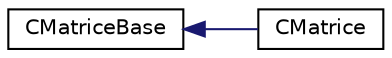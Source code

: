 digraph "Graphical Class Hierarchy"
{
 // LATEX_PDF_SIZE
  edge [fontname="Helvetica",fontsize="10",labelfontname="Helvetica",labelfontsize="10"];
  node [fontname="Helvetica",fontsize="10",shape=record];
  rankdir="LR";
  Node0 [label="CMatriceBase",height=0.2,width=0.4,color="black", fillcolor="white", style="filled",URL="$classCMatriceBase.html",tooltip=" "];
  Node0 -> Node1 [dir="back",color="midnightblue",fontsize="10",style="solid",fontname="Helvetica"];
  Node1 [label="CMatrice",height=0.2,width=0.4,color="black", fillcolor="white", style="filled",URL="$classCMatrice.html",tooltip=" "];
}
